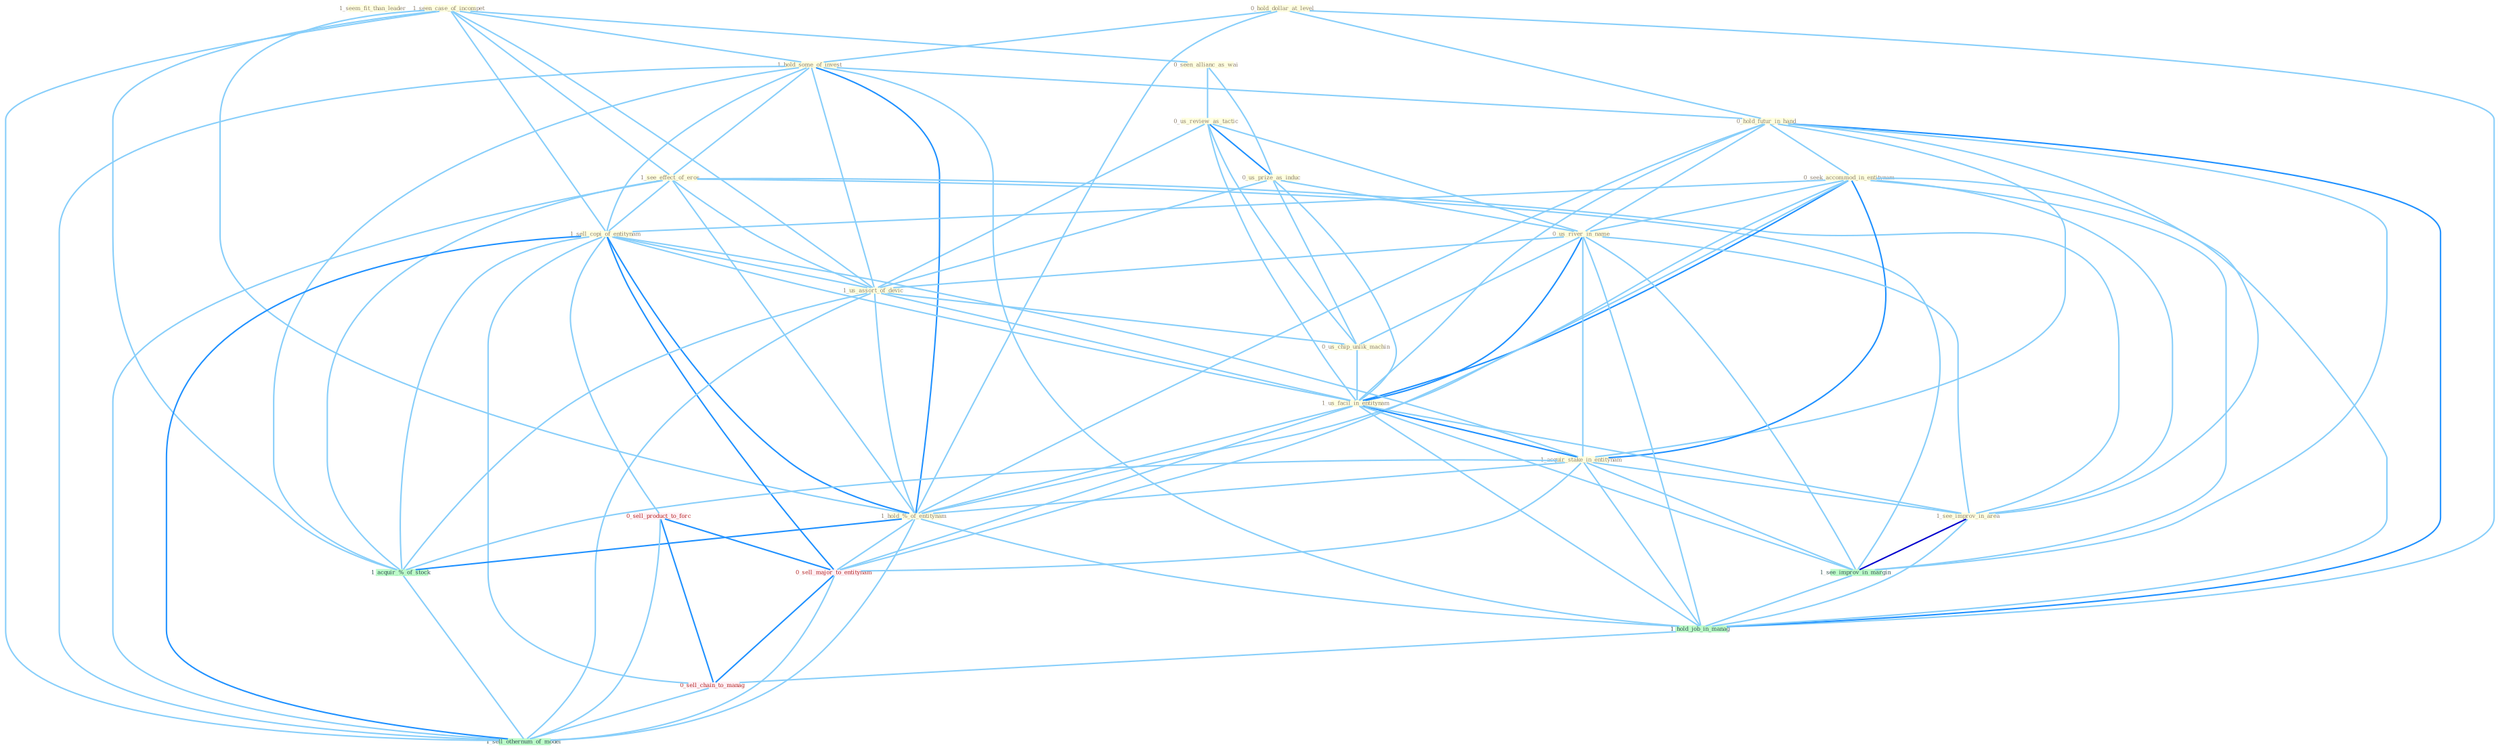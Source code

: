 Graph G{ 
    node
    [shape=polygon,style=filled,width=.5,height=.06,color="#BDFCC9",fixedsize=true,fontsize=4,
    fontcolor="#2f4f4f"];
    {node
    [color="#ffffe0", fontcolor="#8b7d6b"] "1_seem_fit_than_leader " "0_hold_dollar_at_level " "1_seen_case_of_incompet " "0_seen_allianc_as_wai " "0_us_review_as_tactic " "1_hold_some_of_invest " "1_see_effect_of_eros " "0_us_prize_as_induc " "0_hold_futur_in_hand " "0_seek_accommod_in_entitynam " "0_us_river_in_name " "1_sell_copi_of_entitynam " "1_us_assort_of_devic " "0_us_chip_unlik_machin " "1_us_facil_in_entitynam " "1_acquir_stake_in_entitynam " "1_see_improv_in_area " "1_hold_%_of_entitynam "}
{node [color="#fff0f5", fontcolor="#b22222"] "0_sell_product_to_forc " "0_sell_major_to_entitynam " "0_sell_chain_to_manag "}
edge [color="#B0E2FF"];

	"0_hold_dollar_at_level " -- "1_hold_some_of_invest " [w="1", color="#87cefa" ];
	"0_hold_dollar_at_level " -- "0_hold_futur_in_hand " [w="1", color="#87cefa" ];
	"0_hold_dollar_at_level " -- "1_hold_%_of_entitynam " [w="1", color="#87cefa" ];
	"0_hold_dollar_at_level " -- "1_hold_job_in_manag " [w="1", color="#87cefa" ];
	"1_seen_case_of_incompet " -- "0_seen_allianc_as_wai " [w="1", color="#87cefa" ];
	"1_seen_case_of_incompet " -- "1_hold_some_of_invest " [w="1", color="#87cefa" ];
	"1_seen_case_of_incompet " -- "1_see_effect_of_eros " [w="1", color="#87cefa" ];
	"1_seen_case_of_incompet " -- "1_sell_copi_of_entitynam " [w="1", color="#87cefa" ];
	"1_seen_case_of_incompet " -- "1_us_assort_of_devic " [w="1", color="#87cefa" ];
	"1_seen_case_of_incompet " -- "1_hold_%_of_entitynam " [w="1", color="#87cefa" ];
	"1_seen_case_of_incompet " -- "1_acquir_%_of_stock " [w="1", color="#87cefa" ];
	"1_seen_case_of_incompet " -- "1_sell_othernum_of_model " [w="1", color="#87cefa" ];
	"0_seen_allianc_as_wai " -- "0_us_review_as_tactic " [w="1", color="#87cefa" ];
	"0_seen_allianc_as_wai " -- "0_us_prize_as_induc " [w="1", color="#87cefa" ];
	"0_us_review_as_tactic " -- "0_us_prize_as_induc " [w="2", color="#1e90ff" , len=0.8];
	"0_us_review_as_tactic " -- "0_us_river_in_name " [w="1", color="#87cefa" ];
	"0_us_review_as_tactic " -- "1_us_assort_of_devic " [w="1", color="#87cefa" ];
	"0_us_review_as_tactic " -- "0_us_chip_unlik_machin " [w="1", color="#87cefa" ];
	"0_us_review_as_tactic " -- "1_us_facil_in_entitynam " [w="1", color="#87cefa" ];
	"1_hold_some_of_invest " -- "1_see_effect_of_eros " [w="1", color="#87cefa" ];
	"1_hold_some_of_invest " -- "0_hold_futur_in_hand " [w="1", color="#87cefa" ];
	"1_hold_some_of_invest " -- "1_sell_copi_of_entitynam " [w="1", color="#87cefa" ];
	"1_hold_some_of_invest " -- "1_us_assort_of_devic " [w="1", color="#87cefa" ];
	"1_hold_some_of_invest " -- "1_hold_%_of_entitynam " [w="2", color="#1e90ff" , len=0.8];
	"1_hold_some_of_invest " -- "1_acquir_%_of_stock " [w="1", color="#87cefa" ];
	"1_hold_some_of_invest " -- "1_hold_job_in_manag " [w="1", color="#87cefa" ];
	"1_hold_some_of_invest " -- "1_sell_othernum_of_model " [w="1", color="#87cefa" ];
	"1_see_effect_of_eros " -- "1_sell_copi_of_entitynam " [w="1", color="#87cefa" ];
	"1_see_effect_of_eros " -- "1_us_assort_of_devic " [w="1", color="#87cefa" ];
	"1_see_effect_of_eros " -- "1_see_improv_in_area " [w="1", color="#87cefa" ];
	"1_see_effect_of_eros " -- "1_hold_%_of_entitynam " [w="1", color="#87cefa" ];
	"1_see_effect_of_eros " -- "1_see_improv_in_margin " [w="1", color="#87cefa" ];
	"1_see_effect_of_eros " -- "1_acquir_%_of_stock " [w="1", color="#87cefa" ];
	"1_see_effect_of_eros " -- "1_sell_othernum_of_model " [w="1", color="#87cefa" ];
	"0_us_prize_as_induc " -- "0_us_river_in_name " [w="1", color="#87cefa" ];
	"0_us_prize_as_induc " -- "1_us_assort_of_devic " [w="1", color="#87cefa" ];
	"0_us_prize_as_induc " -- "0_us_chip_unlik_machin " [w="1", color="#87cefa" ];
	"0_us_prize_as_induc " -- "1_us_facil_in_entitynam " [w="1", color="#87cefa" ];
	"0_hold_futur_in_hand " -- "0_seek_accommod_in_entitynam " [w="1", color="#87cefa" ];
	"0_hold_futur_in_hand " -- "0_us_river_in_name " [w="1", color="#87cefa" ];
	"0_hold_futur_in_hand " -- "1_us_facil_in_entitynam " [w="1", color="#87cefa" ];
	"0_hold_futur_in_hand " -- "1_acquir_stake_in_entitynam " [w="1", color="#87cefa" ];
	"0_hold_futur_in_hand " -- "1_see_improv_in_area " [w="1", color="#87cefa" ];
	"0_hold_futur_in_hand " -- "1_hold_%_of_entitynam " [w="1", color="#87cefa" ];
	"0_hold_futur_in_hand " -- "1_see_improv_in_margin " [w="1", color="#87cefa" ];
	"0_hold_futur_in_hand " -- "1_hold_job_in_manag " [w="2", color="#1e90ff" , len=0.8];
	"0_seek_accommod_in_entitynam " -- "0_us_river_in_name " [w="1", color="#87cefa" ];
	"0_seek_accommod_in_entitynam " -- "1_sell_copi_of_entitynam " [w="1", color="#87cefa" ];
	"0_seek_accommod_in_entitynam " -- "1_us_facil_in_entitynam " [w="2", color="#1e90ff" , len=0.8];
	"0_seek_accommod_in_entitynam " -- "1_acquir_stake_in_entitynam " [w="2", color="#1e90ff" , len=0.8];
	"0_seek_accommod_in_entitynam " -- "1_see_improv_in_area " [w="1", color="#87cefa" ];
	"0_seek_accommod_in_entitynam " -- "1_hold_%_of_entitynam " [w="1", color="#87cefa" ];
	"0_seek_accommod_in_entitynam " -- "1_see_improv_in_margin " [w="1", color="#87cefa" ];
	"0_seek_accommod_in_entitynam " -- "1_hold_job_in_manag " [w="1", color="#87cefa" ];
	"0_seek_accommod_in_entitynam " -- "0_sell_major_to_entitynam " [w="1", color="#87cefa" ];
	"0_us_river_in_name " -- "1_us_assort_of_devic " [w="1", color="#87cefa" ];
	"0_us_river_in_name " -- "0_us_chip_unlik_machin " [w="1", color="#87cefa" ];
	"0_us_river_in_name " -- "1_us_facil_in_entitynam " [w="2", color="#1e90ff" , len=0.8];
	"0_us_river_in_name " -- "1_acquir_stake_in_entitynam " [w="1", color="#87cefa" ];
	"0_us_river_in_name " -- "1_see_improv_in_area " [w="1", color="#87cefa" ];
	"0_us_river_in_name " -- "1_see_improv_in_margin " [w="1", color="#87cefa" ];
	"0_us_river_in_name " -- "1_hold_job_in_manag " [w="1", color="#87cefa" ];
	"1_sell_copi_of_entitynam " -- "1_us_assort_of_devic " [w="1", color="#87cefa" ];
	"1_sell_copi_of_entitynam " -- "1_us_facil_in_entitynam " [w="1", color="#87cefa" ];
	"1_sell_copi_of_entitynam " -- "1_acquir_stake_in_entitynam " [w="1", color="#87cefa" ];
	"1_sell_copi_of_entitynam " -- "1_hold_%_of_entitynam " [w="2", color="#1e90ff" , len=0.8];
	"1_sell_copi_of_entitynam " -- "1_acquir_%_of_stock " [w="1", color="#87cefa" ];
	"1_sell_copi_of_entitynam " -- "0_sell_product_to_forc " [w="1", color="#87cefa" ];
	"1_sell_copi_of_entitynam " -- "0_sell_major_to_entitynam " [w="2", color="#1e90ff" , len=0.8];
	"1_sell_copi_of_entitynam " -- "0_sell_chain_to_manag " [w="1", color="#87cefa" ];
	"1_sell_copi_of_entitynam " -- "1_sell_othernum_of_model " [w="2", color="#1e90ff" , len=0.8];
	"1_us_assort_of_devic " -- "0_us_chip_unlik_machin " [w="1", color="#87cefa" ];
	"1_us_assort_of_devic " -- "1_us_facil_in_entitynam " [w="1", color="#87cefa" ];
	"1_us_assort_of_devic " -- "1_hold_%_of_entitynam " [w="1", color="#87cefa" ];
	"1_us_assort_of_devic " -- "1_acquir_%_of_stock " [w="1", color="#87cefa" ];
	"1_us_assort_of_devic " -- "1_sell_othernum_of_model " [w="1", color="#87cefa" ];
	"0_us_chip_unlik_machin " -- "1_us_facil_in_entitynam " [w="1", color="#87cefa" ];
	"1_us_facil_in_entitynam " -- "1_acquir_stake_in_entitynam " [w="2", color="#1e90ff" , len=0.8];
	"1_us_facil_in_entitynam " -- "1_see_improv_in_area " [w="1", color="#87cefa" ];
	"1_us_facil_in_entitynam " -- "1_hold_%_of_entitynam " [w="1", color="#87cefa" ];
	"1_us_facil_in_entitynam " -- "1_see_improv_in_margin " [w="1", color="#87cefa" ];
	"1_us_facil_in_entitynam " -- "1_hold_job_in_manag " [w="1", color="#87cefa" ];
	"1_us_facil_in_entitynam " -- "0_sell_major_to_entitynam " [w="1", color="#87cefa" ];
	"1_acquir_stake_in_entitynam " -- "1_see_improv_in_area " [w="1", color="#87cefa" ];
	"1_acquir_stake_in_entitynam " -- "1_hold_%_of_entitynam " [w="1", color="#87cefa" ];
	"1_acquir_stake_in_entitynam " -- "1_see_improv_in_margin " [w="1", color="#87cefa" ];
	"1_acquir_stake_in_entitynam " -- "1_acquir_%_of_stock " [w="1", color="#87cefa" ];
	"1_acquir_stake_in_entitynam " -- "1_hold_job_in_manag " [w="1", color="#87cefa" ];
	"1_acquir_stake_in_entitynam " -- "0_sell_major_to_entitynam " [w="1", color="#87cefa" ];
	"1_see_improv_in_area " -- "1_see_improv_in_margin " [w="3", color="#0000cd" , len=0.6];
	"1_see_improv_in_area " -- "1_hold_job_in_manag " [w="1", color="#87cefa" ];
	"1_hold_%_of_entitynam " -- "1_acquir_%_of_stock " [w="2", color="#1e90ff" , len=0.8];
	"1_hold_%_of_entitynam " -- "1_hold_job_in_manag " [w="1", color="#87cefa" ];
	"1_hold_%_of_entitynam " -- "0_sell_major_to_entitynam " [w="1", color="#87cefa" ];
	"1_hold_%_of_entitynam " -- "1_sell_othernum_of_model " [w="1", color="#87cefa" ];
	"1_see_improv_in_margin " -- "1_hold_job_in_manag " [w="1", color="#87cefa" ];
	"1_acquir_%_of_stock " -- "1_sell_othernum_of_model " [w="1", color="#87cefa" ];
	"1_hold_job_in_manag " -- "0_sell_chain_to_manag " [w="1", color="#87cefa" ];
	"0_sell_product_to_forc " -- "0_sell_major_to_entitynam " [w="2", color="#1e90ff" , len=0.8];
	"0_sell_product_to_forc " -- "0_sell_chain_to_manag " [w="2", color="#1e90ff" , len=0.8];
	"0_sell_product_to_forc " -- "1_sell_othernum_of_model " [w="1", color="#87cefa" ];
	"0_sell_major_to_entitynam " -- "0_sell_chain_to_manag " [w="2", color="#1e90ff" , len=0.8];
	"0_sell_major_to_entitynam " -- "1_sell_othernum_of_model " [w="1", color="#87cefa" ];
	"0_sell_chain_to_manag " -- "1_sell_othernum_of_model " [w="1", color="#87cefa" ];
}